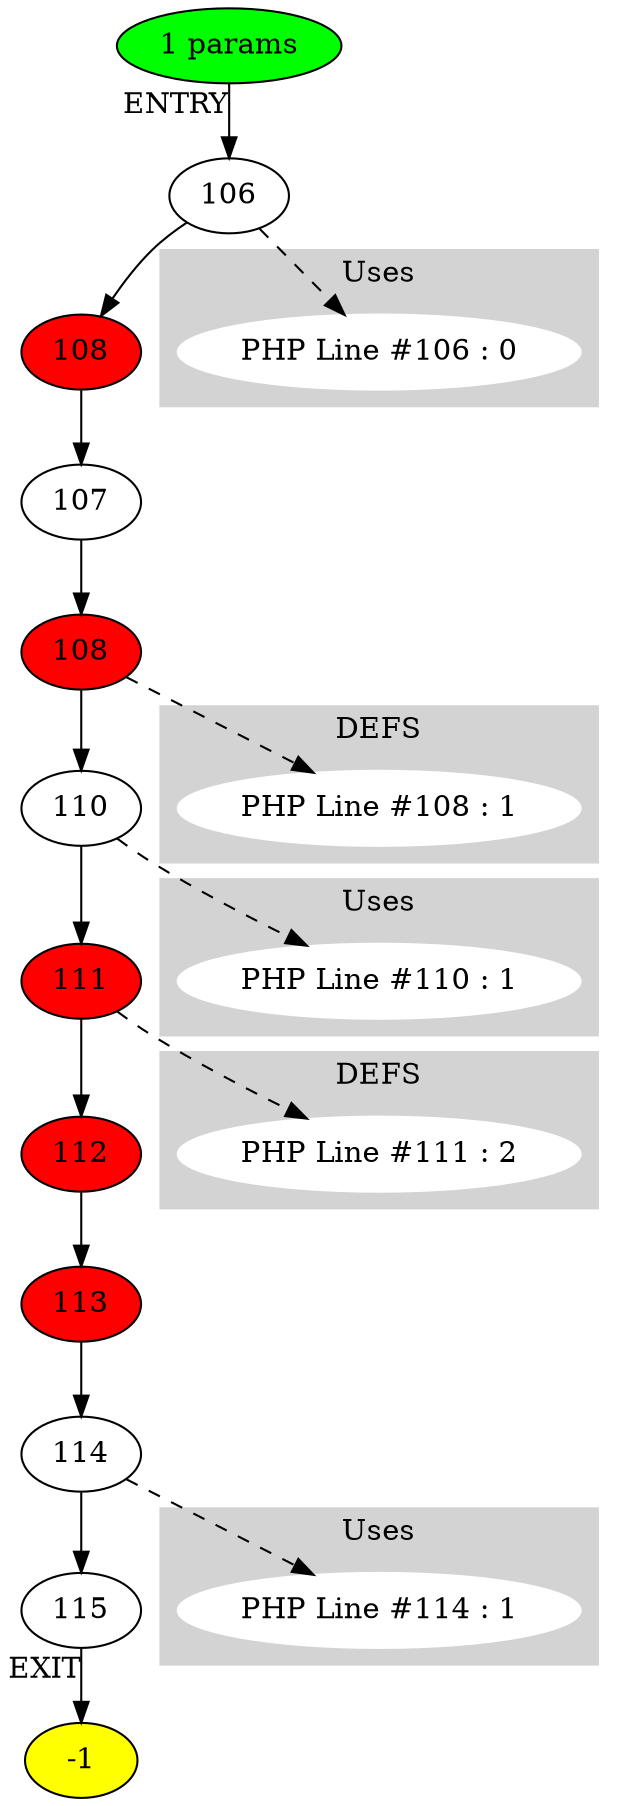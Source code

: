 digraph testName {
0 [label="106"];
1 [label="108" , fillcolor = red, style = filled];
2 [label="107"];
3 [label="108" , fillcolor = red, style = filled];
4 [label="110"];
5 [label="111" , fillcolor = red, style = filled];
6 [label="112" , fillcolor = red, style = filled];
7 [label="113" , fillcolor = red, style = filled];
8 [label="114"];
9 [label="115"];
0 -> 1;
1 -> 2;
2 -> 3;
3 -> 4;
4 -> 5;
5 -> 6;
6 -> 7;
7 -> 8;
8 -> 9;
-2 -> 0[xlabel="ENTRY"];
9 -> -1[xlabel="EXIT"];
-2 [fillcolor = green, style = filled]-1 [fillcolor= yellow, style = filled] subgraph cluster_g_3 { style=filled; color=lightgrey; node [style=filled,color=white]; g_3[label= "PHP Line #108 : 1"];label = "DEFS";}
3 -> g_3 [style="dashed"];
subgraph cluster_g_5 { style=filled; color=lightgrey; node [style=filled,color=white]; g_5[label= "PHP Line #111 : 2"];label = "DEFS";}
5 -> g_5 [style="dashed"];
subgraph cluster_use_0 { style=filled; color=lightgrey; node [style=filled,color=white]; use_0_0[label= "PHP Line #106 : 0"];label = "Uses";}
0 -> use_0_0 [style="dashed"];
subgraph cluster_use_4 { style=filled; color=lightgrey; node [style=filled,color=white]; use_4_1[label= "PHP Line #110 : 1"];label = "Uses";}
4 -> use_4_1 [style="dashed"];
subgraph cluster_use_8 { style=filled; color=lightgrey; node [style=filled,color=white]; use_8_1[label= "PHP Line #114 : 1"];label = "Uses";}
8 -> use_8_1 [style="dashed"];
-2 [label="1 params"];
}
